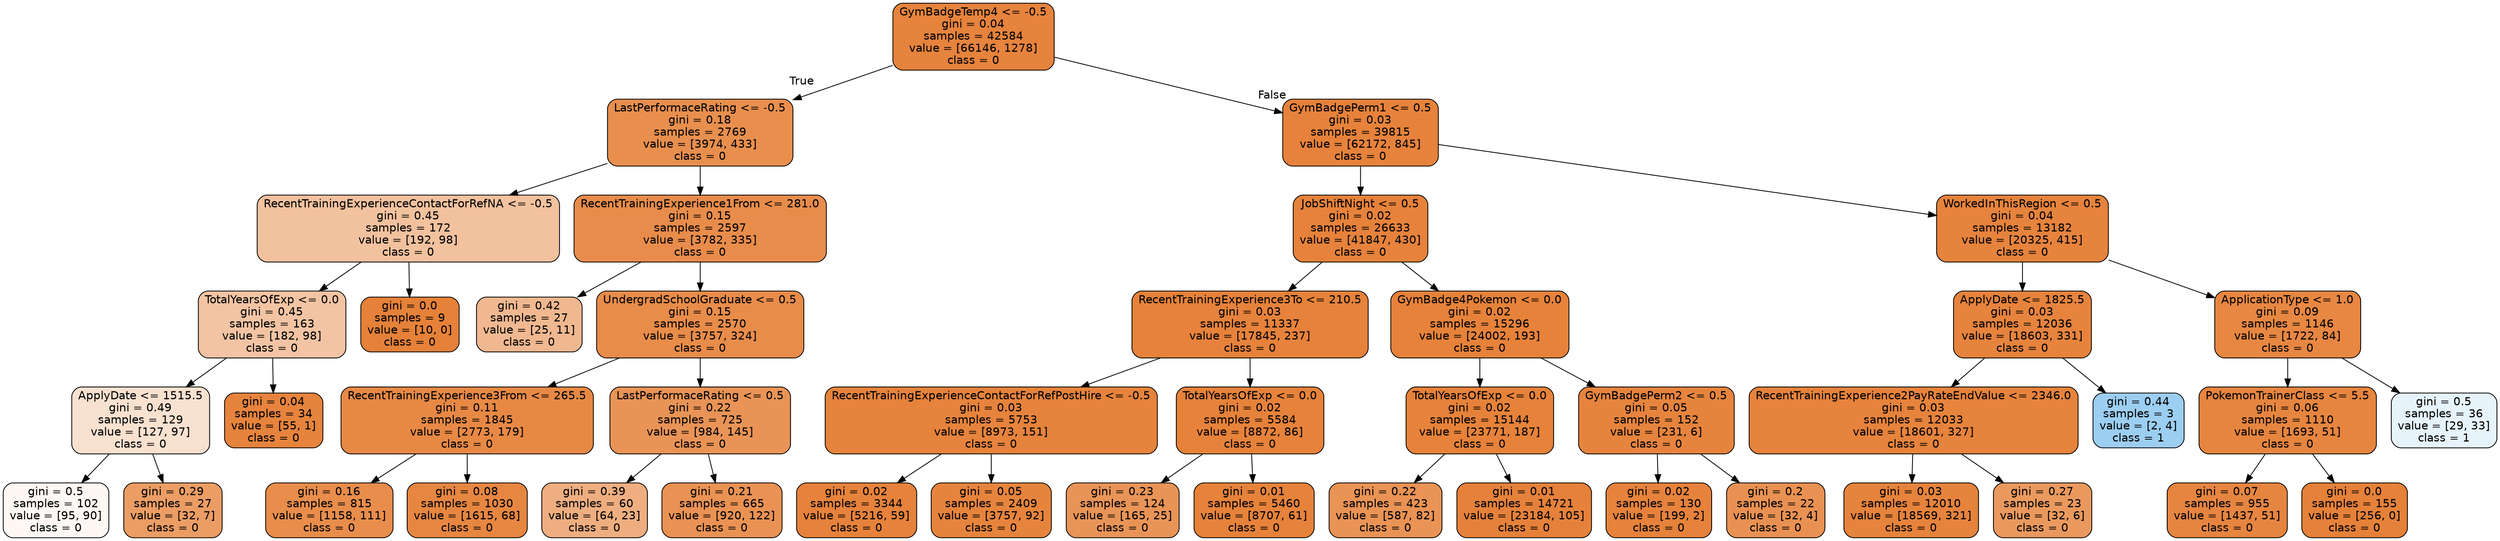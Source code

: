digraph Tree {
node [shape=box, style="filled, rounded", color="black", fontname=helvetica] ;
edge [fontname=helvetica] ;
0 [label="GymBadgeTemp4 <= -0.5\ngini = 0.04\nsamples = 42584\nvalue = [66146, 1278]\nclass = 0", fillcolor="#e58139fa"] ;
1 [label="LastPerformaceRating <= -0.5\ngini = 0.18\nsamples = 2769\nvalue = [3974, 433]\nclass = 0", fillcolor="#e58139e3"] ;
0 -> 1 [labeldistance=2.5, labelangle=45, headlabel="True"] ;
2 [label="RecentTrainingExperienceContactForRefNA <= -0.5\ngini = 0.45\nsamples = 172\nvalue = [192, 98]\nclass = 0", fillcolor="#e581397d"] ;
1 -> 2 ;
3 [label="TotalYearsOfExp <= 0.0\ngini = 0.45\nsamples = 163\nvalue = [182, 98]\nclass = 0", fillcolor="#e5813976"] ;
2 -> 3 ;
4 [label="ApplyDate <= 1515.5\ngini = 0.49\nsamples = 129\nvalue = [127, 97]\nclass = 0", fillcolor="#e581393c"] ;
3 -> 4 ;
5 [label="gini = 0.5\nsamples = 102\nvalue = [95, 90]\nclass = 0", fillcolor="#e581390d"] ;
4 -> 5 ;
6 [label="gini = 0.29\nsamples = 27\nvalue = [32, 7]\nclass = 0", fillcolor="#e58139c7"] ;
4 -> 6 ;
7 [label="gini = 0.04\nsamples = 34\nvalue = [55, 1]\nclass = 0", fillcolor="#e58139fa"] ;
3 -> 7 ;
8 [label="gini = 0.0\nsamples = 9\nvalue = [10, 0]\nclass = 0", fillcolor="#e58139ff"] ;
2 -> 8 ;
9 [label="RecentTrainingExperience1From <= 281.0\ngini = 0.15\nsamples = 2597\nvalue = [3782, 335]\nclass = 0", fillcolor="#e58139e8"] ;
1 -> 9 ;
10 [label="gini = 0.42\nsamples = 27\nvalue = [25, 11]\nclass = 0", fillcolor="#e581398f"] ;
9 -> 10 ;
11 [label="UndergradSchoolGraduate <= 0.5\ngini = 0.15\nsamples = 2570\nvalue = [3757, 324]\nclass = 0", fillcolor="#e58139e9"] ;
9 -> 11 ;
12 [label="RecentTrainingExperience3From <= 265.5\ngini = 0.11\nsamples = 1845\nvalue = [2773, 179]\nclass = 0", fillcolor="#e58139ef"] ;
11 -> 12 ;
13 [label="gini = 0.16\nsamples = 815\nvalue = [1158, 111]\nclass = 0", fillcolor="#e58139e7"] ;
12 -> 13 ;
14 [label="gini = 0.08\nsamples = 1030\nvalue = [1615, 68]\nclass = 0", fillcolor="#e58139f4"] ;
12 -> 14 ;
15 [label="LastPerformaceRating <= 0.5\ngini = 0.22\nsamples = 725\nvalue = [984, 145]\nclass = 0", fillcolor="#e58139d9"] ;
11 -> 15 ;
16 [label="gini = 0.39\nsamples = 60\nvalue = [64, 23]\nclass = 0", fillcolor="#e58139a3"] ;
15 -> 16 ;
17 [label="gini = 0.21\nsamples = 665\nvalue = [920, 122]\nclass = 0", fillcolor="#e58139dd"] ;
15 -> 17 ;
18 [label="GymBadgePerm1 <= 0.5\ngini = 0.03\nsamples = 39815\nvalue = [62172, 845]\nclass = 0", fillcolor="#e58139fc"] ;
0 -> 18 [labeldistance=2.5, labelangle=-45, headlabel="False"] ;
19 [label="JobShiftNight <= 0.5\ngini = 0.02\nsamples = 26633\nvalue = [41847, 430]\nclass = 0", fillcolor="#e58139fc"] ;
18 -> 19 ;
20 [label="RecentTrainingExperience3To <= 210.5\ngini = 0.03\nsamples = 11337\nvalue = [17845, 237]\nclass = 0", fillcolor="#e58139fc"] ;
19 -> 20 ;
21 [label="RecentTrainingExperienceContactForRefPostHire <= -0.5\ngini = 0.03\nsamples = 5753\nvalue = [8973, 151]\nclass = 0", fillcolor="#e58139fb"] ;
20 -> 21 ;
22 [label="gini = 0.02\nsamples = 3344\nvalue = [5216, 59]\nclass = 0", fillcolor="#e58139fc"] ;
21 -> 22 ;
23 [label="gini = 0.05\nsamples = 2409\nvalue = [3757, 92]\nclass = 0", fillcolor="#e58139f9"] ;
21 -> 23 ;
24 [label="TotalYearsOfExp <= 0.0\ngini = 0.02\nsamples = 5584\nvalue = [8872, 86]\nclass = 0", fillcolor="#e58139fd"] ;
20 -> 24 ;
25 [label="gini = 0.23\nsamples = 124\nvalue = [165, 25]\nclass = 0", fillcolor="#e58139d8"] ;
24 -> 25 ;
26 [label="gini = 0.01\nsamples = 5460\nvalue = [8707, 61]\nclass = 0", fillcolor="#e58139fd"] ;
24 -> 26 ;
27 [label="GymBadge4Pokemon <= 0.0\ngini = 0.02\nsamples = 15296\nvalue = [24002, 193]\nclass = 0", fillcolor="#e58139fd"] ;
19 -> 27 ;
28 [label="TotalYearsOfExp <= 0.0\ngini = 0.02\nsamples = 15144\nvalue = [23771, 187]\nclass = 0", fillcolor="#e58139fd"] ;
27 -> 28 ;
29 [label="gini = 0.22\nsamples = 423\nvalue = [587, 82]\nclass = 0", fillcolor="#e58139db"] ;
28 -> 29 ;
30 [label="gini = 0.01\nsamples = 14721\nvalue = [23184, 105]\nclass = 0", fillcolor="#e58139fe"] ;
28 -> 30 ;
31 [label="GymBadgePerm2 <= 0.5\ngini = 0.05\nsamples = 152\nvalue = [231, 6]\nclass = 0", fillcolor="#e58139f8"] ;
27 -> 31 ;
32 [label="gini = 0.02\nsamples = 130\nvalue = [199, 2]\nclass = 0", fillcolor="#e58139fc"] ;
31 -> 32 ;
33 [label="gini = 0.2\nsamples = 22\nvalue = [32, 4]\nclass = 0", fillcolor="#e58139df"] ;
31 -> 33 ;
34 [label="WorkedInThisRegion <= 0.5\ngini = 0.04\nsamples = 13182\nvalue = [20325, 415]\nclass = 0", fillcolor="#e58139fa"] ;
18 -> 34 ;
35 [label="ApplyDate <= 1825.5\ngini = 0.03\nsamples = 12036\nvalue = [18603, 331]\nclass = 0", fillcolor="#e58139fa"] ;
34 -> 35 ;
36 [label="RecentTrainingExperience2PayRateEndValue <= 2346.0\ngini = 0.03\nsamples = 12033\nvalue = [18601, 327]\nclass = 0", fillcolor="#e58139fb"] ;
35 -> 36 ;
37 [label="gini = 0.03\nsamples = 12010\nvalue = [18569, 321]\nclass = 0", fillcolor="#e58139fb"] ;
36 -> 37 ;
38 [label="gini = 0.27\nsamples = 23\nvalue = [32, 6]\nclass = 0", fillcolor="#e58139cf"] ;
36 -> 38 ;
39 [label="gini = 0.44\nsamples = 3\nvalue = [2, 4]\nclass = 1", fillcolor="#399de57f"] ;
35 -> 39 ;
40 [label="ApplicationType <= 1.0\ngini = 0.09\nsamples = 1146\nvalue = [1722, 84]\nclass = 0", fillcolor="#e58139f3"] ;
34 -> 40 ;
41 [label="PokemonTrainerClass <= 5.5\ngini = 0.06\nsamples = 1110\nvalue = [1693, 51]\nclass = 0", fillcolor="#e58139f7"] ;
40 -> 41 ;
42 [label="gini = 0.07\nsamples = 955\nvalue = [1437, 51]\nclass = 0", fillcolor="#e58139f6"] ;
41 -> 42 ;
43 [label="gini = 0.0\nsamples = 155\nvalue = [256, 0]\nclass = 0", fillcolor="#e58139ff"] ;
41 -> 43 ;
44 [label="gini = 0.5\nsamples = 36\nvalue = [29, 33]\nclass = 1", fillcolor="#399de51f"] ;
40 -> 44 ;
}